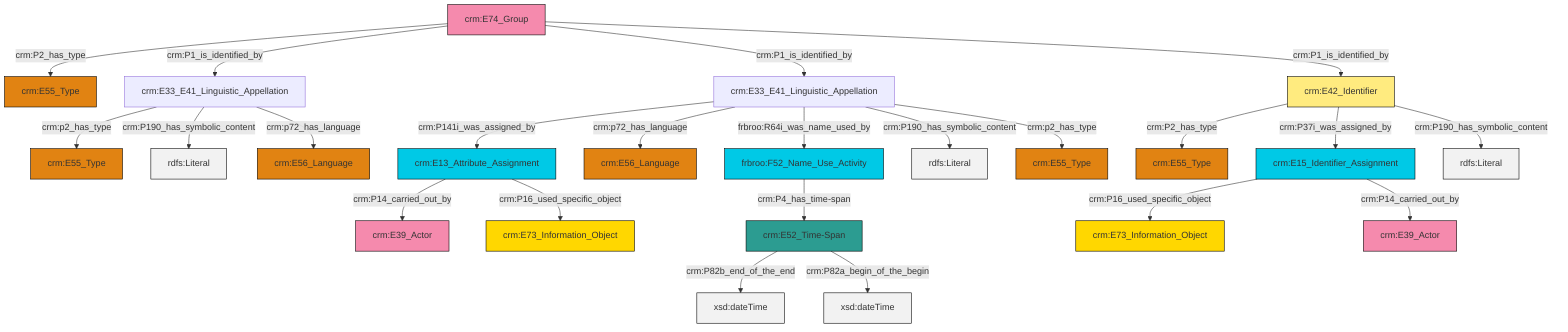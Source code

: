 graph TD
classDef Literal fill:#f2f2f2,stroke:#000000;
classDef CRM_Entity fill:#FFFFFF,stroke:#000000;
classDef Temporal_Entity fill:#00C9E6, stroke:#000000;
classDef Type fill:#E18312, stroke:#000000;
classDef Time-Span fill:#2C9C91, stroke:#000000;
classDef Appellation fill:#FFEB7F, stroke:#000000;
classDef Place fill:#008836, stroke:#000000;
classDef Persistent_Item fill:#B266B2, stroke:#000000;
classDef Conceptual_Object fill:#FFD700, stroke:#000000;
classDef Physical_Thing fill:#D2B48C, stroke:#000000;
classDef Actor fill:#f58aad, stroke:#000000;
classDef PC_Classes fill:#4ce600, stroke:#000000;
classDef Multi fill:#cccccc,stroke:#000000;

0["crm:E33_E41_Linguistic_Appellation"]:::Default -->|crm:P141i_was_assigned_by| 1["crm:E13_Attribute_Assignment"]:::Temporal_Entity
2["crm:E33_E41_Linguistic_Appellation"]:::Default -->|crm:p2_has_type| 3["crm:E55_Type"]:::Type
4["frbroo:F52_Name_Use_Activity"]:::Temporal_Entity -->|crm:P4_has_time-span| 5["crm:E52_Time-Span"]:::Time-Span
0["crm:E33_E41_Linguistic_Appellation"]:::Default -->|crm:p72_has_language| 6["crm:E56_Language"]:::Type
0["crm:E33_E41_Linguistic_Appellation"]:::Default -->|frbroo:R64i_was_name_used_by| 4["frbroo:F52_Name_Use_Activity"]:::Temporal_Entity
7["crm:E15_Identifier_Assignment"]:::Temporal_Entity -->|crm:P16_used_specific_object| 8["crm:E73_Information_Object"]:::Conceptual_Object
2["crm:E33_E41_Linguistic_Appellation"]:::Default -->|crm:P190_has_symbolic_content| 11[rdfs:Literal]:::Literal
0["crm:E33_E41_Linguistic_Appellation"]:::Default -->|crm:P190_has_symbolic_content| 13[rdfs:Literal]:::Literal
18["crm:E42_Identifier"]:::Appellation -->|crm:P2_has_type| 19["crm:E55_Type"]:::Type
2["crm:E33_E41_Linguistic_Appellation"]:::Default -->|crm:p72_has_language| 20["crm:E56_Language"]:::Type
9["crm:E74_Group"]:::Actor -->|crm:P2_has_type| 22["crm:E55_Type"]:::Type
1["crm:E13_Attribute_Assignment"]:::Temporal_Entity -->|crm:P14_carried_out_by| 28["crm:E39_Actor"]:::Actor
9["crm:E74_Group"]:::Actor -->|crm:P1_is_identified_by| 2["crm:E33_E41_Linguistic_Appellation"]:::Default
1["crm:E13_Attribute_Assignment"]:::Temporal_Entity -->|crm:P16_used_specific_object| 29["crm:E73_Information_Object"]:::Conceptual_Object
5["crm:E52_Time-Span"]:::Time-Span -->|crm:P82b_end_of_the_end| 32[xsd:dateTime]:::Literal
9["crm:E74_Group"]:::Actor -->|crm:P1_is_identified_by| 0["crm:E33_E41_Linguistic_Appellation"]:::Default
5["crm:E52_Time-Span"]:::Time-Span -->|crm:P82a_begin_of_the_begin| 33[xsd:dateTime]:::Literal
9["crm:E74_Group"]:::Actor -->|crm:P1_is_identified_by| 18["crm:E42_Identifier"]:::Appellation
18["crm:E42_Identifier"]:::Appellation -->|crm:P37i_was_assigned_by| 7["crm:E15_Identifier_Assignment"]:::Temporal_Entity
0["crm:E33_E41_Linguistic_Appellation"]:::Default -->|crm:p2_has_type| 14["crm:E55_Type"]:::Type
7["crm:E15_Identifier_Assignment"]:::Temporal_Entity -->|crm:P14_carried_out_by| 26["crm:E39_Actor"]:::Actor
18["crm:E42_Identifier"]:::Appellation -->|crm:P190_has_symbolic_content| 41[rdfs:Literal]:::Literal
